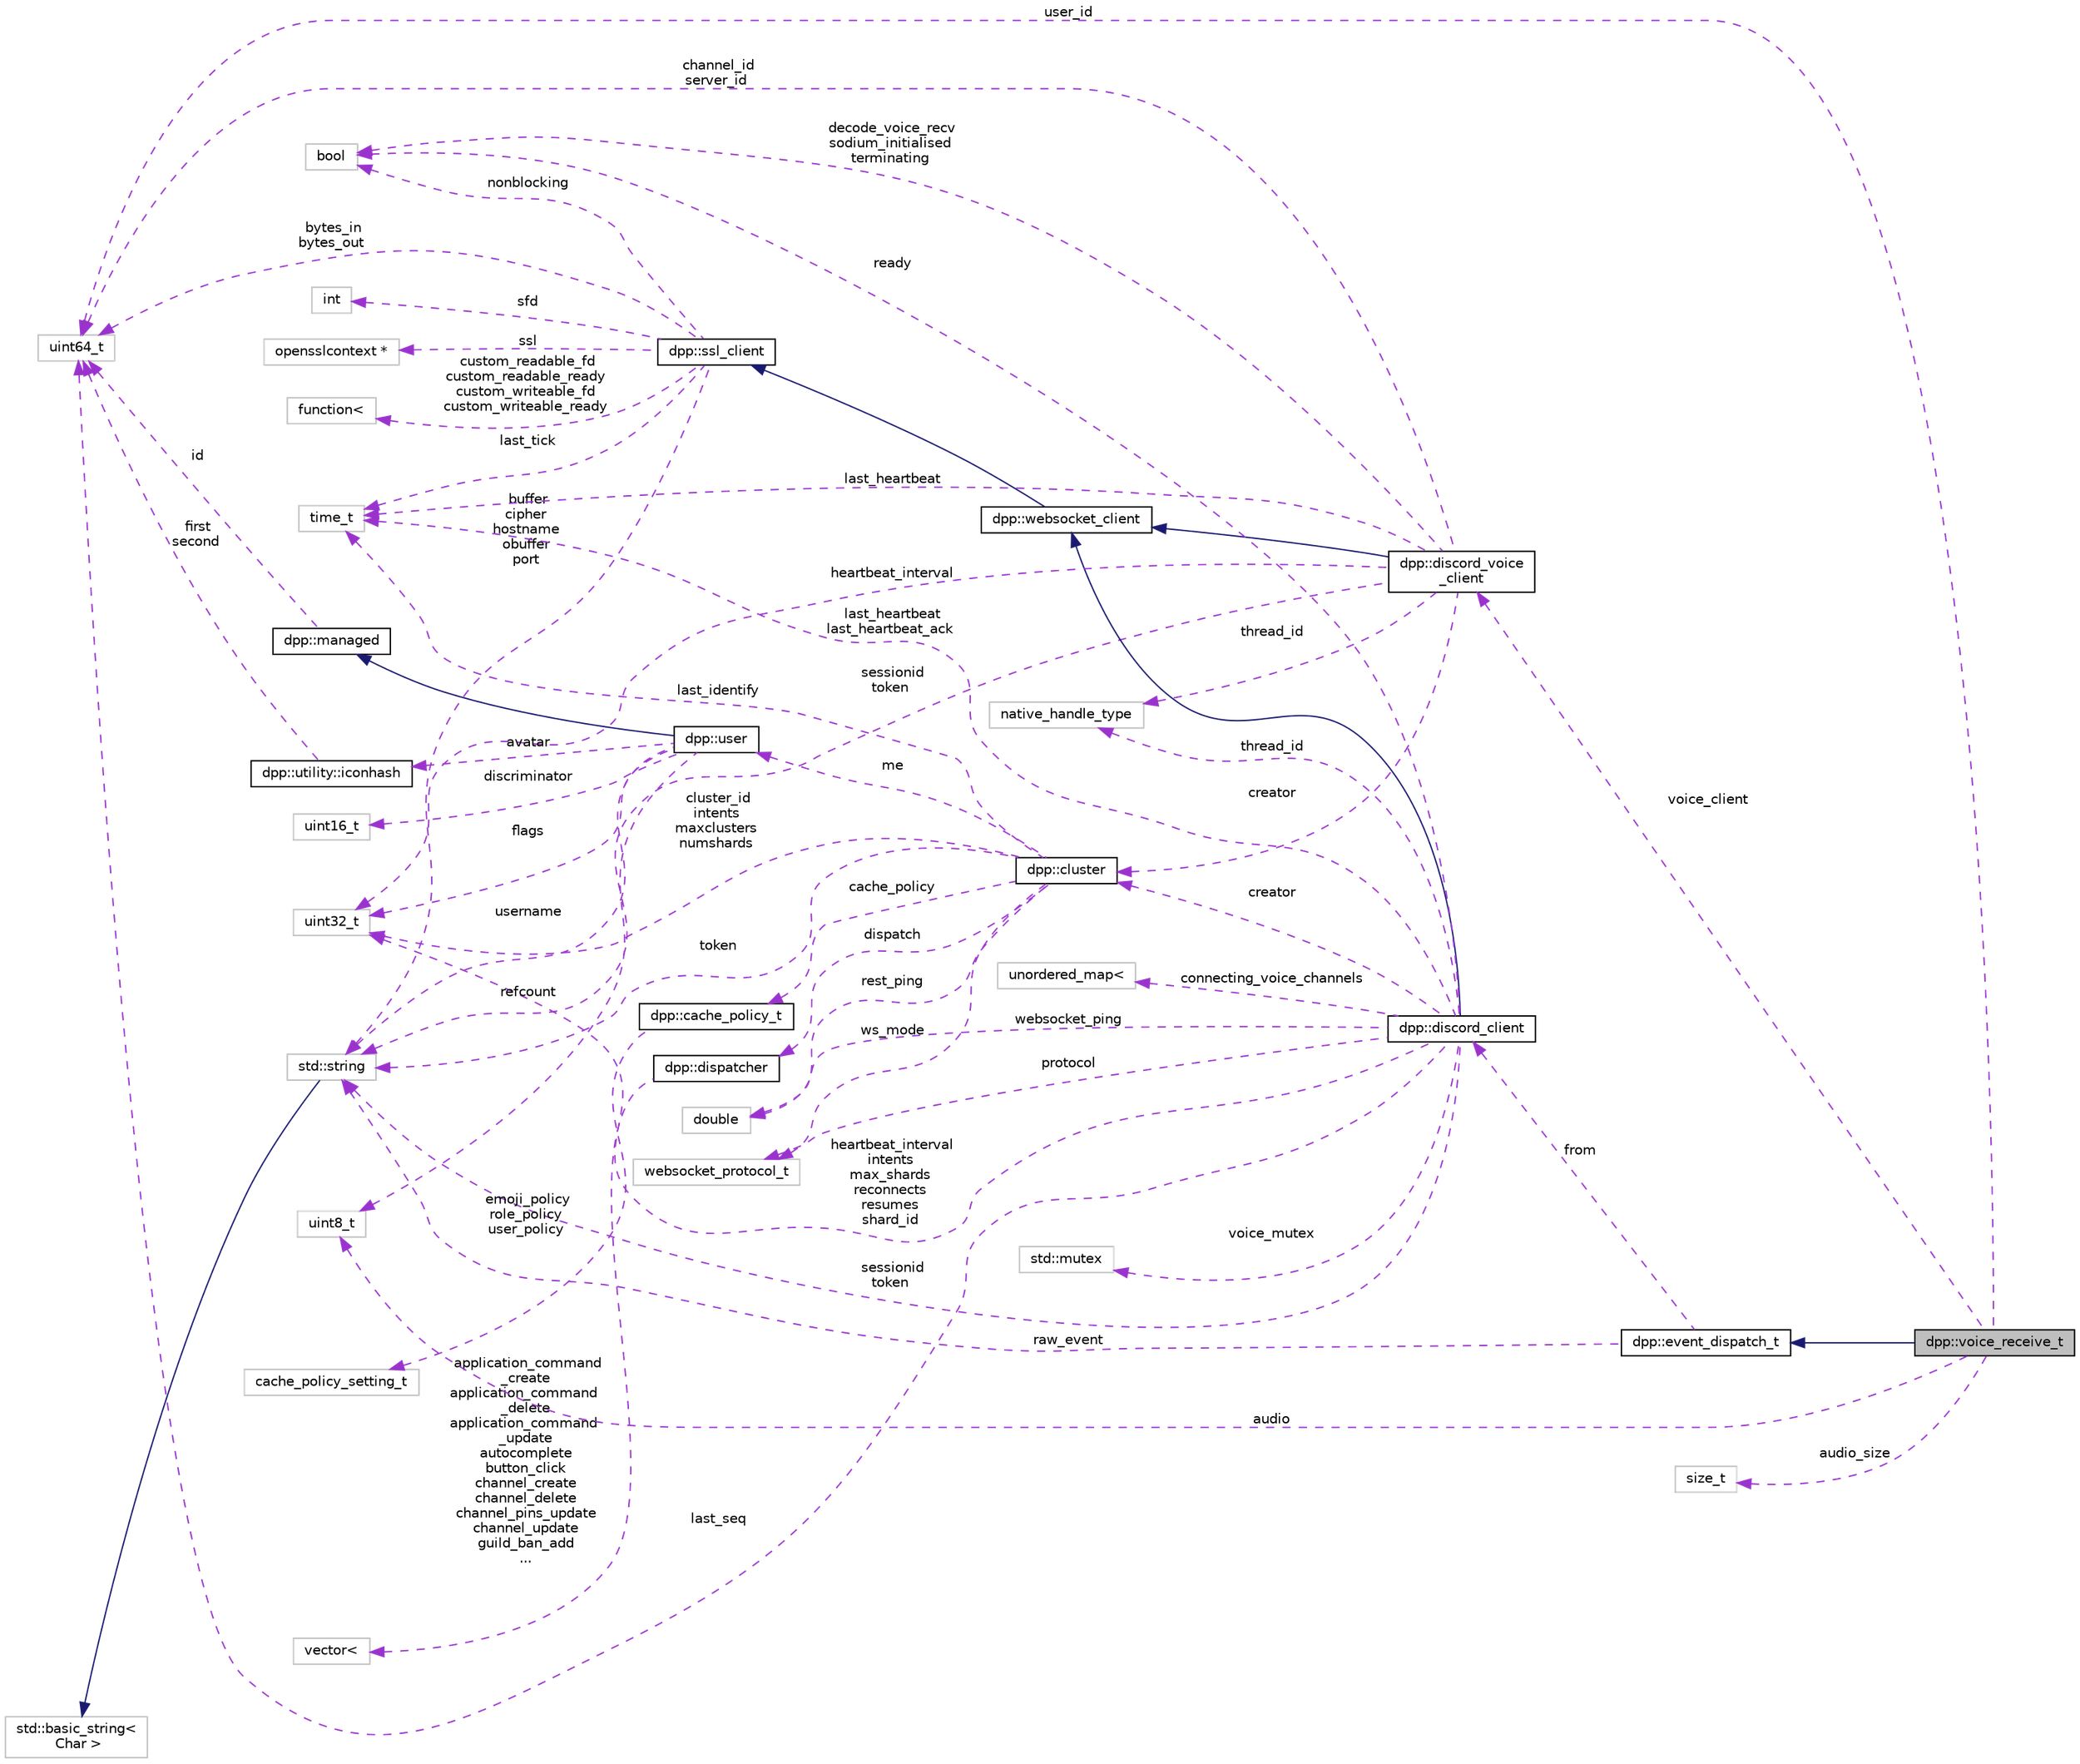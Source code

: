 digraph "dpp::voice_receive_t"
{
 // INTERACTIVE_SVG=YES
 // LATEX_PDF_SIZE
  bgcolor="transparent";
  edge [fontname="Helvetica",fontsize="10",labelfontname="Helvetica",labelfontsize="10"];
  node [fontname="Helvetica",fontsize="10",shape=record];
  rankdir="LR";
  Node1 [label="dpp::voice_receive_t",height=0.2,width=0.4,color="black", fillcolor="grey75", style="filled", fontcolor="black",tooltip="voice receive packet"];
  Node2 -> Node1 [dir="back",color="midnightblue",fontsize="10",style="solid",fontname="Helvetica"];
  Node2 [label="dpp::event_dispatch_t",height=0.2,width=0.4,color="black",URL="$structdpp_1_1event__dispatch__t.html",tooltip="Base event parameter struct. Each event you receive from the library will have its parameter derived ..."];
  Node3 -> Node2 [dir="back",color="darkorchid3",fontsize="10",style="dashed",label=" raw_event" ,fontname="Helvetica"];
  Node3 [label="std::string",height=0.2,width=0.4,color="grey75",tooltip=" "];
  Node4 -> Node3 [dir="back",color="midnightblue",fontsize="10",style="solid",fontname="Helvetica"];
  Node4 [label="std::basic_string\<\l Char \>",height=0.2,width=0.4,color="grey75",tooltip=" "];
  Node5 -> Node2 [dir="back",color="darkorchid3",fontsize="10",style="dashed",label=" from" ,fontname="Helvetica"];
  Node5 [label="dpp::discord_client",height=0.2,width=0.4,color="black",URL="$classdpp_1_1discord__client.html",tooltip="Implements a discord client. Each discord_client connects to one shard and derives from a websocket c..."];
  Node6 -> Node5 [dir="back",color="midnightblue",fontsize="10",style="solid",fontname="Helvetica"];
  Node6 [label="dpp::websocket_client",height=0.2,width=0.4,color="black",URL="$classdpp_1_1websocket__client.html",tooltip="Implements a websocket client based on the SSL client."];
  Node7 -> Node6 [dir="back",color="midnightblue",fontsize="10",style="solid",fontname="Helvetica"];
  Node7 [label="dpp::ssl_client",height=0.2,width=0.4,color="black",URL="$classdpp_1_1ssl__client.html",tooltip="Implements a simple non-blocking SSL stream client."];
  Node3 -> Node7 [dir="back",color="darkorchid3",fontsize="10",style="dashed",label=" buffer\ncipher\nhostname\nobuffer\nport" ,fontname="Helvetica"];
  Node8 -> Node7 [dir="back",color="darkorchid3",fontsize="10",style="dashed",label=" nonblocking" ,fontname="Helvetica"];
  Node8 [label="bool",height=0.2,width=0.4,color="grey75",tooltip=" "];
  Node9 -> Node7 [dir="back",color="darkorchid3",fontsize="10",style="dashed",label=" sfd" ,fontname="Helvetica"];
  Node9 [label="int",height=0.2,width=0.4,color="grey75",tooltip=" "];
  Node10 -> Node7 [dir="back",color="darkorchid3",fontsize="10",style="dashed",label=" ssl" ,fontname="Helvetica"];
  Node10 [label="opensslcontext *",height=0.2,width=0.4,color="grey75",tooltip=" "];
  Node11 -> Node7 [dir="back",color="darkorchid3",fontsize="10",style="dashed",label=" last_tick" ,fontname="Helvetica"];
  Node11 [label="time_t",height=0.2,width=0.4,color="grey75",tooltip=" "];
  Node12 -> Node7 [dir="back",color="darkorchid3",fontsize="10",style="dashed",label=" bytes_in\nbytes_out" ,fontname="Helvetica"];
  Node12 [label="uint64_t",height=0.2,width=0.4,color="grey75",tooltip=" "];
  Node13 -> Node7 [dir="back",color="darkorchid3",fontsize="10",style="dashed",label=" custom_readable_fd\ncustom_readable_ready\ncustom_writeable_fd\ncustom_writeable_ready" ,fontname="Helvetica"];
  Node13 [label="function\<",height=0.2,width=0.4,color="grey75",tooltip=" "];
  Node14 -> Node5 [dir="back",color="darkorchid3",fontsize="10",style="dashed",label=" creator" ,fontname="Helvetica"];
  Node14 [label="dpp::cluster",height=0.2,width=0.4,color="black",URL="$classdpp_1_1cluster.html",tooltip="The cluster class represents a group of shards and a command queue for sending and receiving commands..."];
  Node3 -> Node14 [dir="back",color="darkorchid3",fontsize="10",style="dashed",label=" token" ,fontname="Helvetica"];
  Node11 -> Node14 [dir="back",color="darkorchid3",fontsize="10",style="dashed",label=" last_identify" ,fontname="Helvetica"];
  Node15 -> Node14 [dir="back",color="darkorchid3",fontsize="10",style="dashed",label=" cluster_id\nintents\nmaxclusters\nnumshards" ,fontname="Helvetica"];
  Node15 [label="uint32_t",height=0.2,width=0.4,color="grey75",tooltip=" "];
  Node16 -> Node14 [dir="back",color="darkorchid3",fontsize="10",style="dashed",label=" rest_ping" ,fontname="Helvetica"];
  Node16 [label="double",height=0.2,width=0.4,color="grey75",tooltip=" "];
  Node17 -> Node14 [dir="back",color="darkorchid3",fontsize="10",style="dashed",label=" dispatch" ,fontname="Helvetica"];
  Node17 [label="dpp::dispatcher",height=0.2,width=0.4,color="black",URL="$classdpp_1_1dispatcher.html",tooltip="The dispatcher class contains a set of std::functions representing hooked events that the user code i..."];
  Node18 -> Node17 [dir="back",color="darkorchid3",fontsize="10",style="dashed",label=" application_command\l_create\napplication_command\l_delete\napplication_command\l_update\nautocomplete\nbutton_click\nchannel_create\nchannel_delete\nchannel_pins_update\nchannel_update\nguild_ban_add\n..." ,fontname="Helvetica"];
  Node18 [label="vector\<",height=0.2,width=0.4,color="grey75",tooltip=" "];
  Node19 -> Node14 [dir="back",color="darkorchid3",fontsize="10",style="dashed",label=" me" ,fontname="Helvetica"];
  Node19 [label="dpp::user",height=0.2,width=0.4,color="black",URL="$classdpp_1_1user.html",tooltip="Represents a user on discord. May or may not be a member of a dpp::guild."];
  Node20 -> Node19 [dir="back",color="midnightblue",fontsize="10",style="solid",fontname="Helvetica"];
  Node20 [label="dpp::managed",height=0.2,width=0.4,color="black",URL="$classdpp_1_1managed.html",tooltip="The managed class is the base class for various types that can be stored in a cache that are identifi..."];
  Node12 -> Node20 [dir="back",color="darkorchid3",fontsize="10",style="dashed",label=" id" ,fontname="Helvetica"];
  Node3 -> Node19 [dir="back",color="darkorchid3",fontsize="10",style="dashed",label=" username" ,fontname="Helvetica"];
  Node21 -> Node19 [dir="back",color="darkorchid3",fontsize="10",style="dashed",label=" discriminator" ,fontname="Helvetica"];
  Node21 [label="uint16_t",height=0.2,width=0.4,color="grey75",tooltip=" "];
  Node22 -> Node19 [dir="back",color="darkorchid3",fontsize="10",style="dashed",label=" avatar" ,fontname="Helvetica"];
  Node22 [label="dpp::utility::iconhash",height=0.2,width=0.4,color="black",URL="$structdpp_1_1utility_1_1iconhash.html",tooltip="Store a 128 bit icon hash (profile picture, server icon etc) as a 128 bit binary value made of two ui..."];
  Node12 -> Node22 [dir="back",color="darkorchid3",fontsize="10",style="dashed",label=" first\nsecond" ,fontname="Helvetica"];
  Node15 -> Node19 [dir="back",color="darkorchid3",fontsize="10",style="dashed",label=" flags" ,fontname="Helvetica"];
  Node23 -> Node19 [dir="back",color="darkorchid3",fontsize="10",style="dashed",label=" refcount" ,fontname="Helvetica"];
  Node23 [label="uint8_t",height=0.2,width=0.4,color="grey75",tooltip=" "];
  Node24 -> Node14 [dir="back",color="darkorchid3",fontsize="10",style="dashed",label=" cache_policy" ,fontname="Helvetica"];
  Node24 [label="dpp::cache_policy_t",height=0.2,width=0.4,color="black",URL="$structdpp_1_1cache__policy__t.html",tooltip="Represents the caching policy of the cluster."];
  Node25 -> Node24 [dir="back",color="darkorchid3",fontsize="10",style="dashed",label=" emoji_policy\nrole_policy\nuser_policy" ,fontname="Helvetica"];
  Node25 [label="cache_policy_setting_t",height=0.2,width=0.4,color="grey75",tooltip=" "];
  Node26 -> Node14 [dir="back",color="darkorchid3",fontsize="10",style="dashed",label=" ws_mode" ,fontname="Helvetica"];
  Node26 [label="websocket_protocol_t",height=0.2,width=0.4,color="grey75",tooltip=" "];
  Node15 -> Node5 [dir="back",color="darkorchid3",fontsize="10",style="dashed",label=" heartbeat_interval\nintents\nmax_shards\nreconnects\nresumes\nshard_id" ,fontname="Helvetica"];
  Node11 -> Node5 [dir="back",color="darkorchid3",fontsize="10",style="dashed",label=" last_heartbeat\nlast_heartbeat_ack" ,fontname="Helvetica"];
  Node27 -> Node5 [dir="back",color="darkorchid3",fontsize="10",style="dashed",label=" thread_id" ,fontname="Helvetica"];
  Node27 [label="native_handle_type",height=0.2,width=0.4,color="grey75",tooltip=" "];
  Node12 -> Node5 [dir="back",color="darkorchid3",fontsize="10",style="dashed",label=" last_seq" ,fontname="Helvetica"];
  Node3 -> Node5 [dir="back",color="darkorchid3",fontsize="10",style="dashed",label=" sessionid\ntoken" ,fontname="Helvetica"];
  Node28 -> Node5 [dir="back",color="darkorchid3",fontsize="10",style="dashed",label=" voice_mutex" ,fontname="Helvetica"];
  Node28 [label="std::mutex",height=0.2,width=0.4,color="grey75",tooltip=" "];
  Node16 -> Node5 [dir="back",color="darkorchid3",fontsize="10",style="dashed",label=" websocket_ping" ,fontname="Helvetica"];
  Node8 -> Node5 [dir="back",color="darkorchid3",fontsize="10",style="dashed",label=" ready" ,fontname="Helvetica"];
  Node26 -> Node5 [dir="back",color="darkorchid3",fontsize="10",style="dashed",label=" protocol" ,fontname="Helvetica"];
  Node29 -> Node5 [dir="back",color="darkorchid3",fontsize="10",style="dashed",label=" connecting_voice_channels" ,fontname="Helvetica"];
  Node29 [label="unordered_map\<",height=0.2,width=0.4,color="grey75",tooltip=" "];
  Node30 -> Node1 [dir="back",color="darkorchid3",fontsize="10",style="dashed",label=" voice_client" ,fontname="Helvetica"];
  Node30 [label="dpp::discord_voice\l_client",height=0.2,width=0.4,color="black",URL="$classdpp_1_1discord__voice__client.html",tooltip="Implements a discord voice connection. Each discord_voice_client connects to one voice channel and de..."];
  Node6 -> Node30 [dir="back",color="midnightblue",fontsize="10",style="solid",fontname="Helvetica"];
  Node14 -> Node30 [dir="back",color="darkorchid3",fontsize="10",style="dashed",label=" creator" ,fontname="Helvetica"];
  Node8 -> Node30 [dir="back",color="darkorchid3",fontsize="10",style="dashed",label=" decode_voice_recv\nsodium_initialised\nterminating" ,fontname="Helvetica"];
  Node15 -> Node30 [dir="back",color="darkorchid3",fontsize="10",style="dashed",label=" heartbeat_interval" ,fontname="Helvetica"];
  Node11 -> Node30 [dir="back",color="darkorchid3",fontsize="10",style="dashed",label=" last_heartbeat" ,fontname="Helvetica"];
  Node27 -> Node30 [dir="back",color="darkorchid3",fontsize="10",style="dashed",label=" thread_id" ,fontname="Helvetica"];
  Node3 -> Node30 [dir="back",color="darkorchid3",fontsize="10",style="dashed",label=" sessionid\ntoken" ,fontname="Helvetica"];
  Node12 -> Node30 [dir="back",color="darkorchid3",fontsize="10",style="dashed",label=" channel_id\nserver_id" ,fontname="Helvetica"];
  Node23 -> Node1 [dir="back",color="darkorchid3",fontsize="10",style="dashed",label=" audio" ,fontname="Helvetica"];
  Node31 -> Node1 [dir="back",color="darkorchid3",fontsize="10",style="dashed",label=" audio_size" ,fontname="Helvetica"];
  Node31 [label="size_t",height=0.2,width=0.4,color="grey75",tooltip=" "];
  Node12 -> Node1 [dir="back",color="darkorchid3",fontsize="10",style="dashed",label=" user_id" ,fontname="Helvetica"];
}
